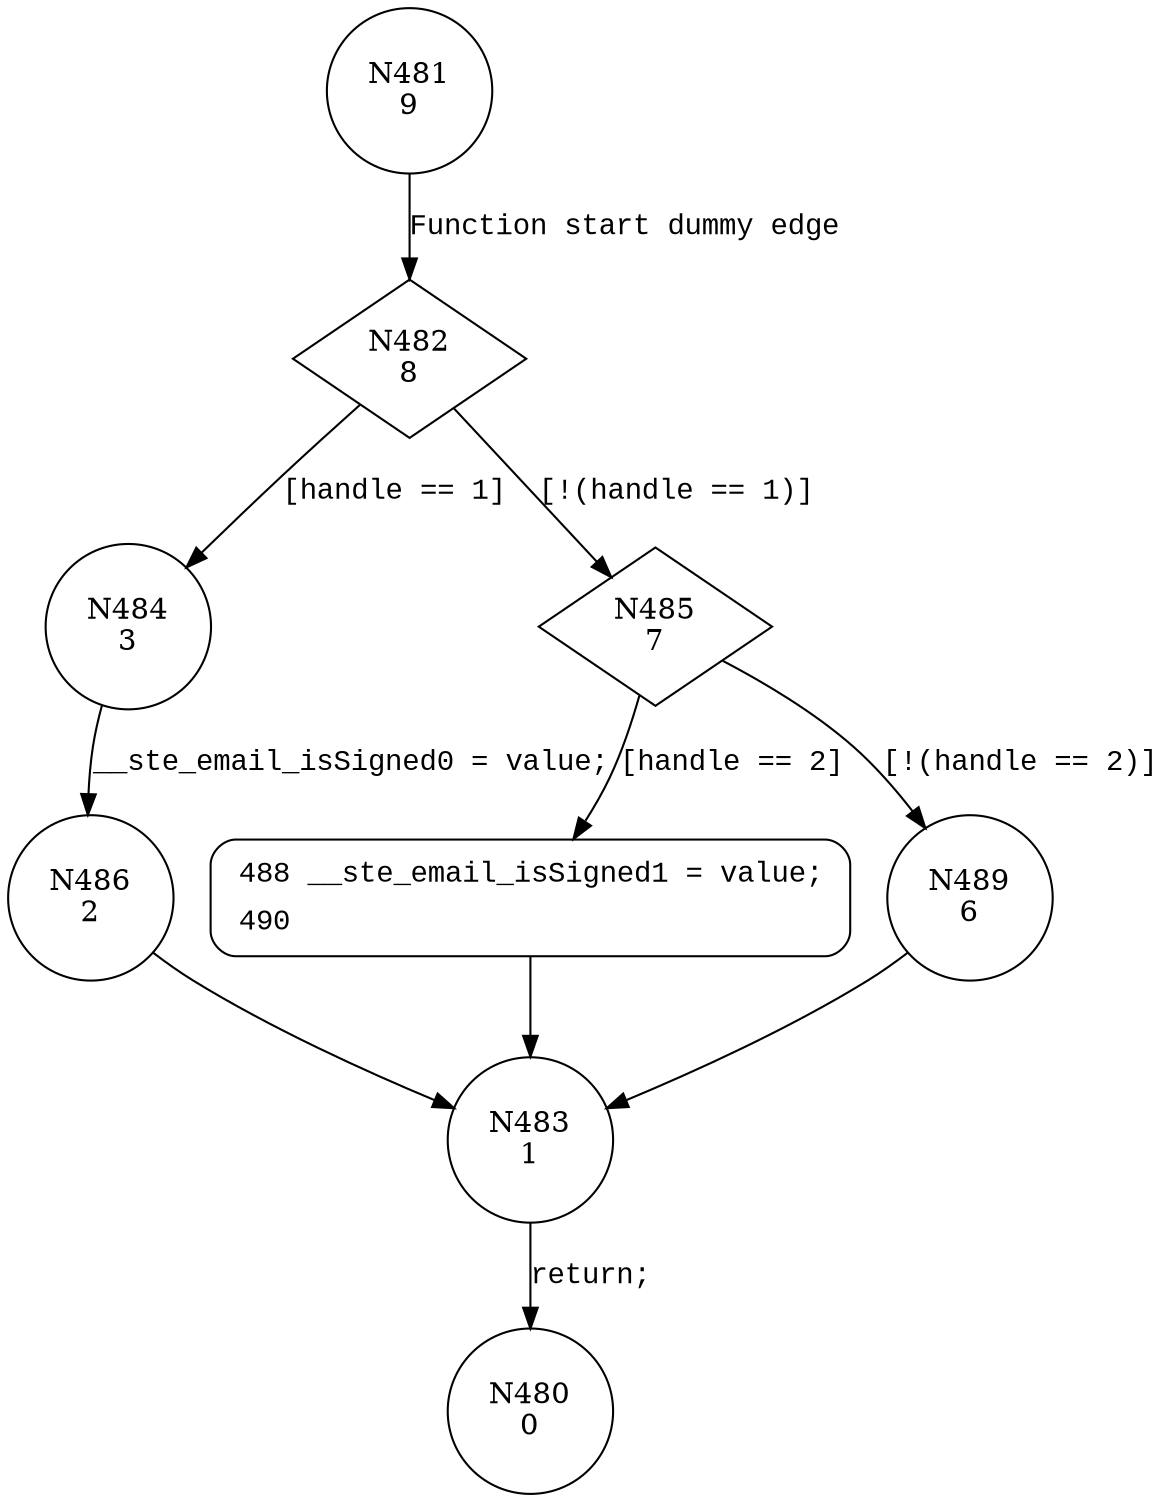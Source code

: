 digraph setEmailIsSigned {
481 [shape="circle" label="N481\n9"]
482 [shape="diamond" label="N482\n8"]
484 [shape="circle" label="N484\n3"]
485 [shape="diamond" label="N485\n7"]
488 [shape="circle" label="N488\n5"]
489 [shape="circle" label="N489\n6"]
483 [shape="circle" label="N483\n1"]
480 [shape="circle" label="N480\n0"]
486 [shape="circle" label="N486\n2"]
488 [style="filled,bold" penwidth="1" fillcolor="white" fontname="Courier New" shape="Mrecord" label=<<table border="0" cellborder="0" cellpadding="3" bgcolor="white"><tr><td align="right">488</td><td align="left">__ste_email_isSigned1 = value;</td></tr><tr><td align="right">490</td><td align="left"></td></tr></table>>]
488 -> 483[label=""]
481 -> 482 [label="Function start dummy edge" fontname="Courier New"]
482 -> 484 [label="[handle == 1]" fontname="Courier New"]
482 -> 485 [label="[!(handle == 1)]" fontname="Courier New"]
485 -> 488 [label="[handle == 2]" fontname="Courier New"]
485 -> 489 [label="[!(handle == 2)]" fontname="Courier New"]
483 -> 480 [label="return;" fontname="Courier New"]
484 -> 486 [label="__ste_email_isSigned0 = value;" fontname="Courier New"]
489 -> 483 [label="" fontname="Courier New"]
486 -> 483 [label="" fontname="Courier New"]
}